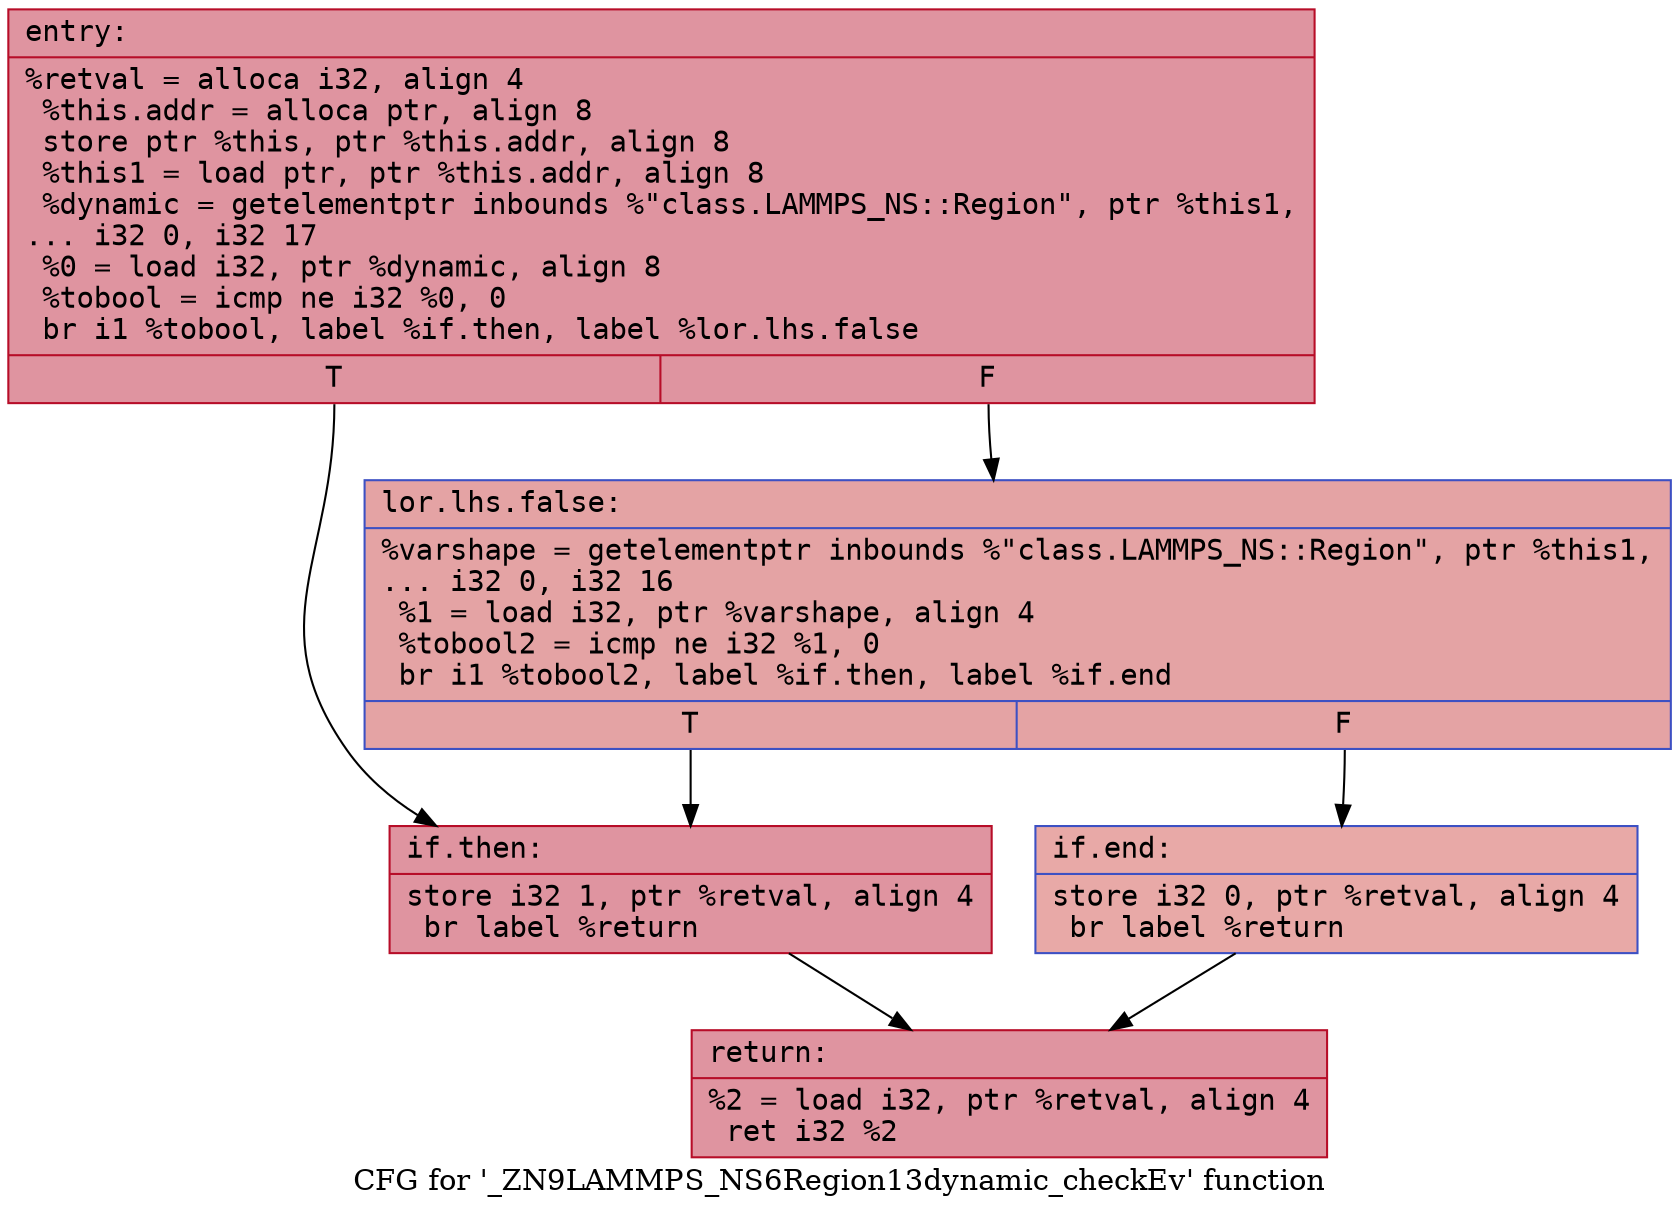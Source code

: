 digraph "CFG for '_ZN9LAMMPS_NS6Region13dynamic_checkEv' function" {
	label="CFG for '_ZN9LAMMPS_NS6Region13dynamic_checkEv' function";

	Node0x562b277656c0 [shape=record,color="#b70d28ff", style=filled, fillcolor="#b70d2870" fontname="Courier",label="{entry:\l|  %retval = alloca i32, align 4\l  %this.addr = alloca ptr, align 8\l  store ptr %this, ptr %this.addr, align 8\l  %this1 = load ptr, ptr %this.addr, align 8\l  %dynamic = getelementptr inbounds %\"class.LAMMPS_NS::Region\", ptr %this1,\l... i32 0, i32 17\l  %0 = load i32, ptr %dynamic, align 8\l  %tobool = icmp ne i32 %0, 0\l  br i1 %tobool, label %if.then, label %lor.lhs.false\l|{<s0>T|<s1>F}}"];
	Node0x562b277656c0:s0 -> Node0x562b27765ae0[tooltip="entry -> if.then\nProbability 62.50%" ];
	Node0x562b277656c0:s1 -> Node0x562b27765b50[tooltip="entry -> lor.lhs.false\nProbability 37.50%" ];
	Node0x562b27765b50 [shape=record,color="#3d50c3ff", style=filled, fillcolor="#c32e3170" fontname="Courier",label="{lor.lhs.false:\l|  %varshape = getelementptr inbounds %\"class.LAMMPS_NS::Region\", ptr %this1,\l... i32 0, i32 16\l  %1 = load i32, ptr %varshape, align 4\l  %tobool2 = icmp ne i32 %1, 0\l  br i1 %tobool2, label %if.then, label %if.end\l|{<s0>T|<s1>F}}"];
	Node0x562b27765b50:s0 -> Node0x562b27765ae0[tooltip="lor.lhs.false -> if.then\nProbability 62.50%" ];
	Node0x562b27765b50:s1 -> Node0x562b27765f00[tooltip="lor.lhs.false -> if.end\nProbability 37.50%" ];
	Node0x562b27765ae0 [shape=record,color="#b70d28ff", style=filled, fillcolor="#b70d2870" fontname="Courier",label="{if.then:\l|  store i32 1, ptr %retval, align 4\l  br label %return\l}"];
	Node0x562b27765ae0 -> Node0x562b277660c0[tooltip="if.then -> return\nProbability 100.00%" ];
	Node0x562b27765f00 [shape=record,color="#3d50c3ff", style=filled, fillcolor="#ca3b3770" fontname="Courier",label="{if.end:\l|  store i32 0, ptr %retval, align 4\l  br label %return\l}"];
	Node0x562b27765f00 -> Node0x562b277660c0[tooltip="if.end -> return\nProbability 100.00%" ];
	Node0x562b277660c0 [shape=record,color="#b70d28ff", style=filled, fillcolor="#b70d2870" fontname="Courier",label="{return:\l|  %2 = load i32, ptr %retval, align 4\l  ret i32 %2\l}"];
}
